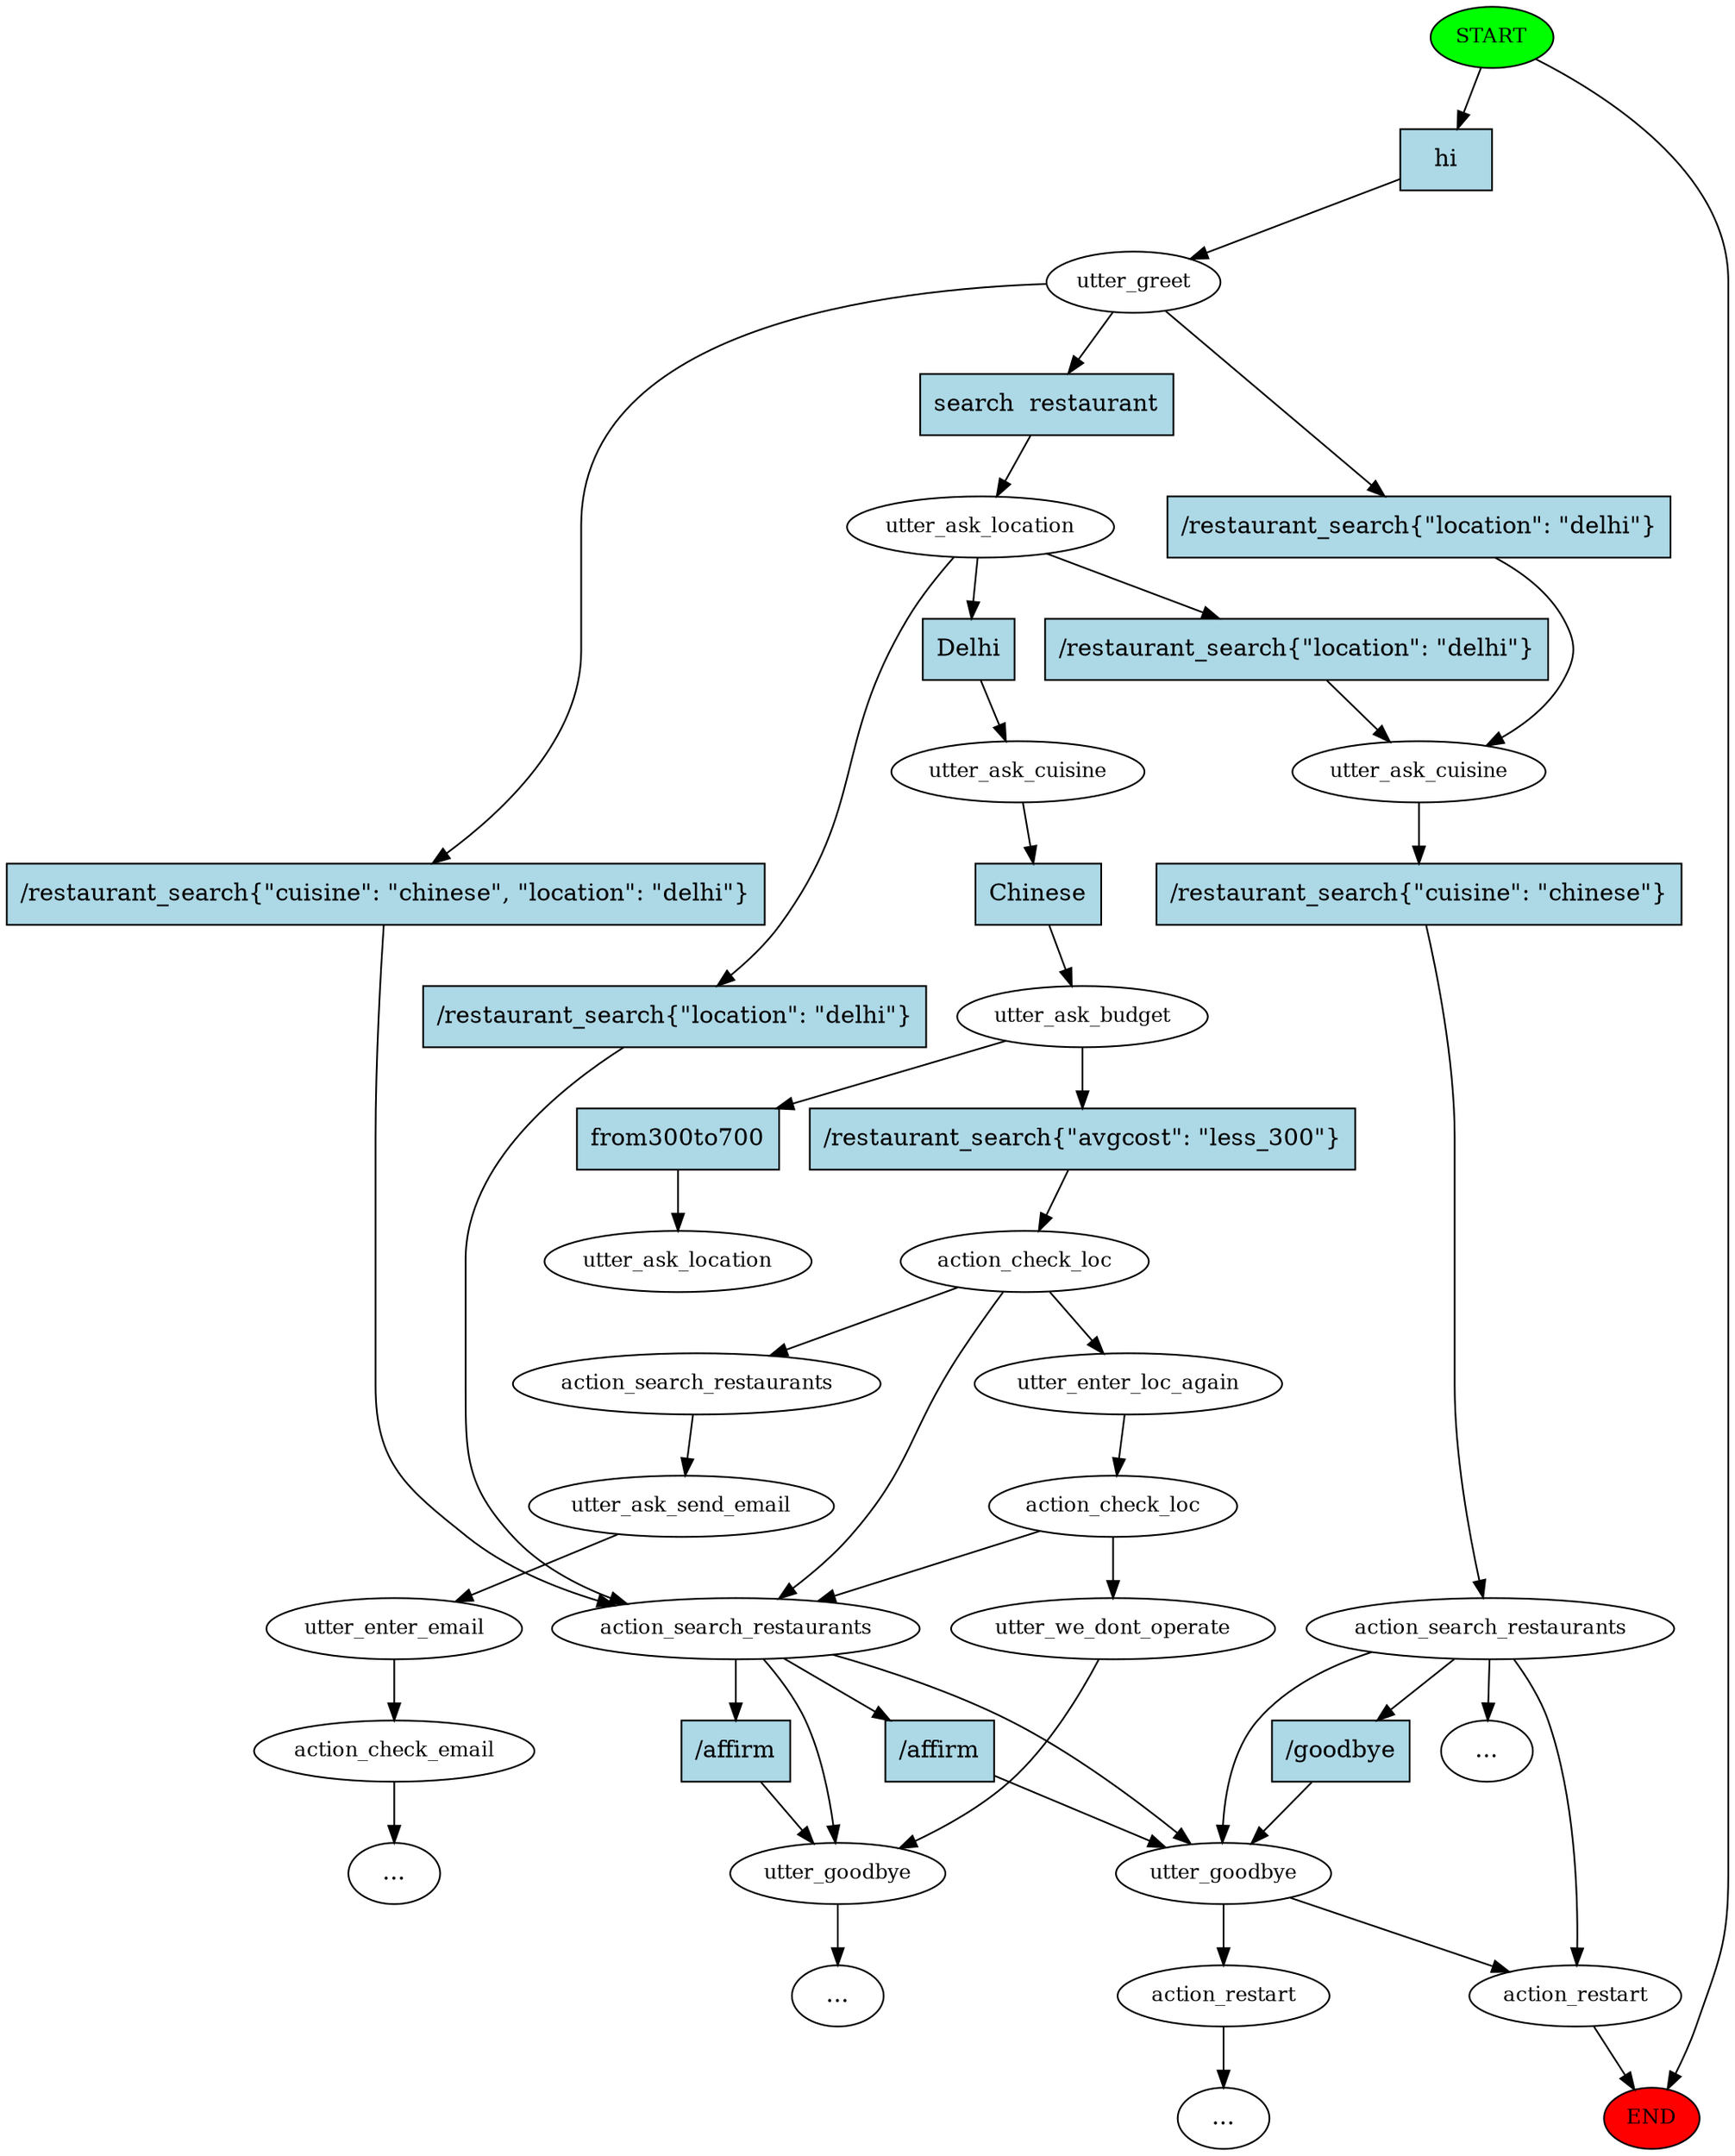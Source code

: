 digraph  {
0 [class="start active", fillcolor=green, fontsize=12, label=START, style=filled];
"-1" [class=end, fillcolor=red, fontsize=12, label=END, style=filled];
1 [class=active, fontsize=12, label=utter_greet];
2 [class=active, fontsize=12, label=utter_ask_location];
3 [class="", fontsize=12, label=utter_ask_cuisine];
4 [class="", fontsize=12, label=action_search_restaurants];
5 [class="", fontsize=12, label=utter_goodbye];
6 [class="", fontsize=12, label=action_restart];
16 [class="", fontsize=12, label=action_search_restaurants];
17 [class="", fontsize=12, label=utter_goodbye];
22 [class="", fontsize=12, label=action_restart];
"-5" [class=ellipsis, label="..."];
25 [class=active, fontsize=12, label=utter_ask_cuisine];
26 [class=active, fontsize=12, label=utter_ask_budget];
27 [class="", fontsize=12, label=action_check_loc];
28 [class="", fontsize=12, label=action_search_restaurants];
29 [class="", fontsize=12, label=utter_ask_send_email];
30 [class="", fontsize=12, label=utter_enter_email];
31 [class="", fontsize=12, label=action_check_email];
"-6" [class=ellipsis, label="..."];
37 [class="", fontsize=12, label=utter_enter_loc_again];
38 [class="", fontsize=12, label=action_check_loc];
48 [class="", fontsize=12, label=utter_we_dont_operate];
"-10" [class=ellipsis, label="..."];
"-11" [class=ellipsis, label="..."];
89 [class="dashed active", fontsize=12, label=utter_ask_location];
90 [class="intent active", fillcolor=lightblue, label=hi, shape=rect, style=filled];
91 [class="intent active", fillcolor=lightblue, label="search  restaurant", shape=rect, style=filled];
92 [class=intent, fillcolor=lightblue, label="/restaurant_search{\"cuisine\": \"chinese\", \"location\": \"delhi\"}", shape=rect, style=filled];
93 [class=intent, fillcolor=lightblue, label="/restaurant_search{\"location\": \"delhi\"}", shape=rect, style=filled];
94 [class=intent, fillcolor=lightblue, label="/restaurant_search{\"location\": \"delhi\"}", shape=rect, style=filled];
95 [class="intent active", fillcolor=lightblue, label=Delhi, shape=rect, style=filled];
96 [class=intent, fillcolor=lightblue, label="/restaurant_search{\"location\": \"delhi\"}", shape=rect, style=filled];
97 [class=intent, fillcolor=lightblue, label="/restaurant_search{\"cuisine\": \"chinese\"}", shape=rect, style=filled];
98 [class=intent, fillcolor=lightblue, label="/goodbye", shape=rect, style=filled];
99 [class=intent, fillcolor=lightblue, label="/affirm", shape=rect, style=filled];
100 [class=intent, fillcolor=lightblue, label="/affirm", shape=rect, style=filled];
101 [class="intent active", fillcolor=lightblue, label=Chinese, shape=rect, style=filled];
102 [class=intent, fillcolor=lightblue, label="/restaurant_search{\"avgcost\": \"less_300\"}", shape=rect, style=filled];
103 [class="intent active", fillcolor=lightblue, label=from300to700, shape=rect, style=filled];
0 -> "-1"  [class="", key=NONE, label=""];
0 -> 90  [class=active, key=0];
1 -> 91  [class=active, key=0];
1 -> 92  [class="", key=0];
1 -> 93  [class="", key=0];
2 -> 94  [class="", key=0];
2 -> 95  [class=active, key=0];
2 -> 96  [class="", key=0];
3 -> 97  [class="", key=0];
4 -> 5  [class="", key=NONE, label=""];
4 -> "-11"  [class="", key=NONE, label=""];
4 -> 6  [class="", key=NONE, label=""];
4 -> 98  [class="", key=0];
5 -> 6  [class="", key=NONE, label=""];
5 -> 22  [class="", key=NONE, label=""];
6 -> "-1"  [class="", key=NONE, label=""];
16 -> 17  [class="", key=NONE, label=""];
16 -> 5  [class="", key=NONE, label=""];
16 -> 99  [class="", key=0];
16 -> 100  [class="", key=0];
17 -> "-10"  [class="", key=NONE, label=""];
22 -> "-5"  [class="", key=NONE, label=""];
25 -> 101  [class=active, key=0];
26 -> 102  [class="", key=0];
26 -> 103  [class=active, key=0];
27 -> 28  [class="", key=NONE, label=""];
27 -> 37  [class="", key=NONE, label=""];
27 -> 16  [class="", key=NONE, label=""];
28 -> 29  [class="", key=NONE, label=""];
29 -> 30  [class="", key=NONE, label=""];
30 -> 31  [class="", key=NONE, label=""];
31 -> "-6"  [class="", key=NONE, label=""];
37 -> 38  [class="", key=NONE, label=""];
38 -> 16  [class="", key=NONE, label=""];
38 -> 48  [class="", key=NONE, label=""];
48 -> 17  [class="", key=NONE, label=""];
90 -> 1  [class=active, key=0];
91 -> 2  [class=active, key=0];
92 -> 16  [class="", key=0];
93 -> 3  [class="", key=0];
94 -> 3  [class="", key=0];
95 -> 25  [class=active, key=0];
96 -> 16  [class="", key=0];
97 -> 4  [class="", key=0];
98 -> 5  [class="", key=0];
99 -> 17  [class="", key=0];
100 -> 5  [class="", key=0];
101 -> 26  [class=active, key=0];
102 -> 27  [class="", key=0];
103 -> 89  [class=active, key=0];
}
